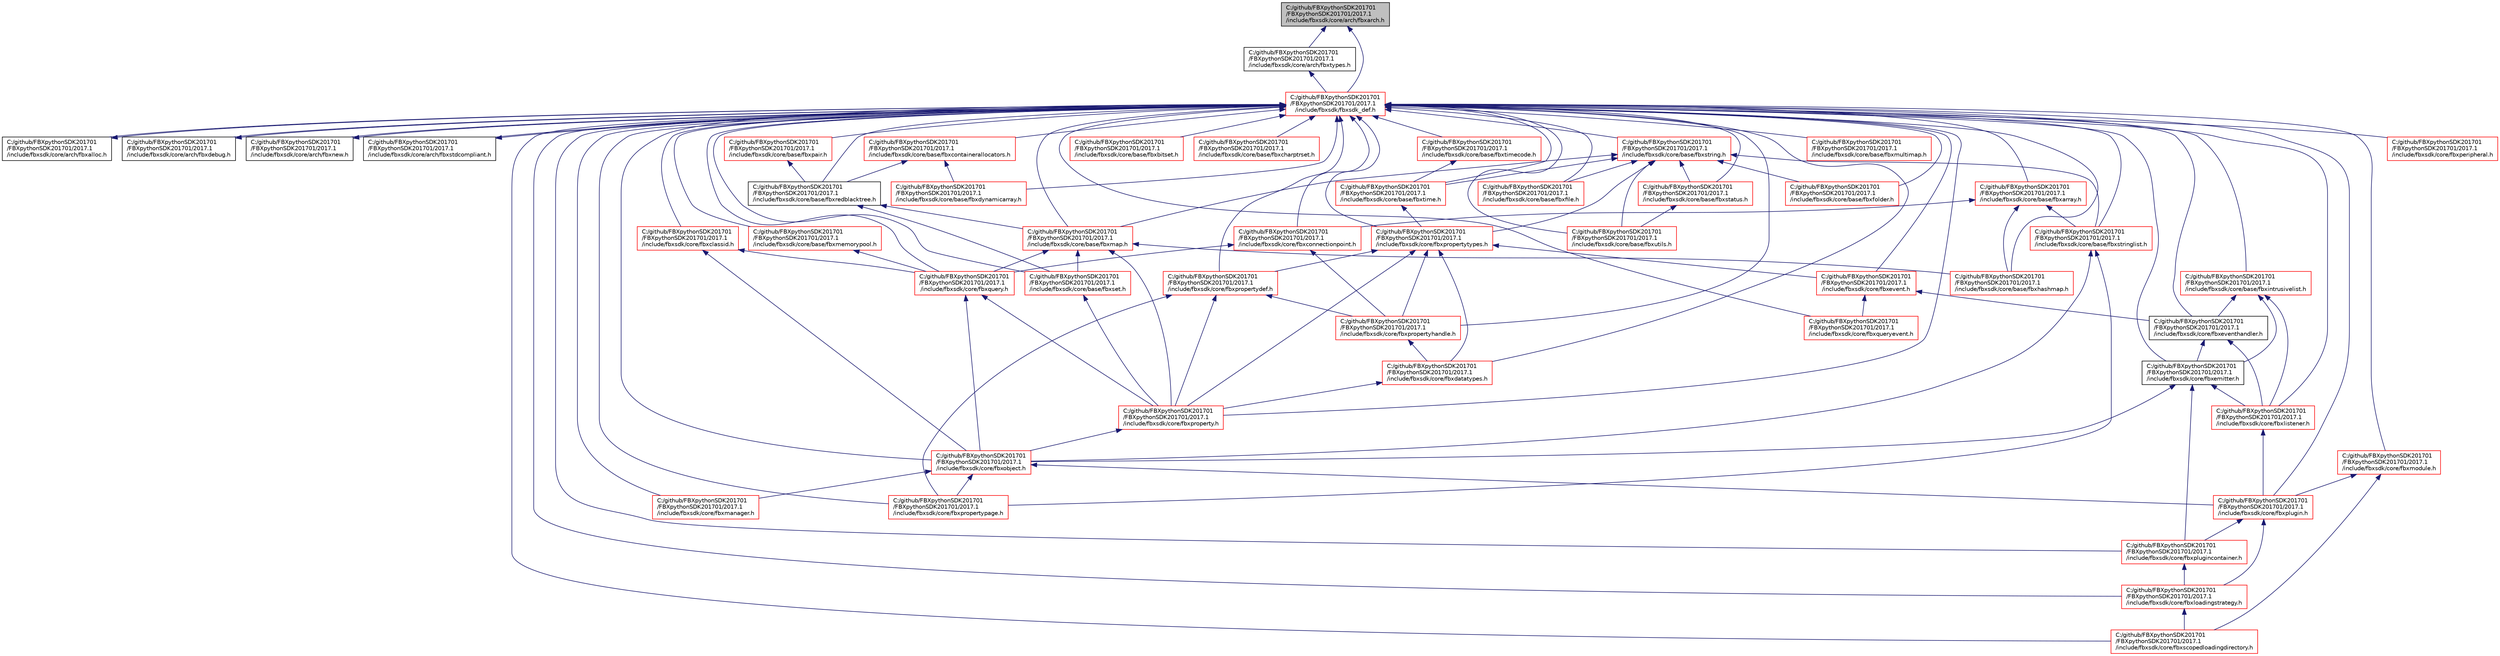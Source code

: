digraph "C:/github/FBXpythonSDK201701/FBXpythonSDK201701/2017.1/include/fbxsdk/core/arch/fbxarch.h"
{
  edge [fontname="Helvetica",fontsize="10",labelfontname="Helvetica",labelfontsize="10"];
  node [fontname="Helvetica",fontsize="10",shape=record];
  Node1 [label="C:/github/FBXpythonSDK201701\l/FBXpythonSDK201701/2017.1\l/include/fbxsdk/core/arch/fbxarch.h",height=0.2,width=0.4,color="black", fillcolor="grey75", style="filled", fontcolor="black"];
  Node1 -> Node2 [dir="back",color="midnightblue",fontsize="10",style="solid"];
  Node2 [label="C:/github/FBXpythonSDK201701\l/FBXpythonSDK201701/2017.1\l/include/fbxsdk/core/arch/fbxtypes.h",height=0.2,width=0.4,color="black", fillcolor="white", style="filled",URL="$fbxtypes_8h.html"];
  Node2 -> Node3 [dir="back",color="midnightblue",fontsize="10",style="solid"];
  Node3 [label="C:/github/FBXpythonSDK201701\l/FBXpythonSDK201701/2017.1\l/include/fbxsdk/fbxsdk_def.h",height=0.2,width=0.4,color="red", fillcolor="white", style="filled",URL="$fbxsdk__def_8h.html"];
  Node3 -> Node4 [dir="back",color="midnightblue",fontsize="10",style="solid"];
  Node4 [label="C:/github/FBXpythonSDK201701\l/FBXpythonSDK201701/2017.1\l/include/fbxsdk/core/arch/fbxalloc.h",height=0.2,width=0.4,color="black", fillcolor="white", style="filled",URL="$fbxalloc_8h.html"];
  Node4 -> Node3 [dir="back",color="midnightblue",fontsize="10",style="solid"];
  Node3 -> Node5 [dir="back",color="midnightblue",fontsize="10",style="solid"];
  Node5 [label="C:/github/FBXpythonSDK201701\l/FBXpythonSDK201701/2017.1\l/include/fbxsdk/core/arch/fbxdebug.h",height=0.2,width=0.4,color="black", fillcolor="white", style="filled",URL="$fbxdebug_8h.html"];
  Node5 -> Node3 [dir="back",color="midnightblue",fontsize="10",style="solid"];
  Node3 -> Node6 [dir="back",color="midnightblue",fontsize="10",style="solid"];
  Node6 [label="C:/github/FBXpythonSDK201701\l/FBXpythonSDK201701/2017.1\l/include/fbxsdk/core/arch/fbxnew.h",height=0.2,width=0.4,color="black", fillcolor="white", style="filled",URL="$fbxnew_8h.html"];
  Node6 -> Node3 [dir="back",color="midnightblue",fontsize="10",style="solid"];
  Node3 -> Node7 [dir="back",color="midnightblue",fontsize="10",style="solid"];
  Node7 [label="C:/github/FBXpythonSDK201701\l/FBXpythonSDK201701/2017.1\l/include/fbxsdk/core/arch/fbxstdcompliant.h",height=0.2,width=0.4,color="black", fillcolor="white", style="filled",URL="$fbxstdcompliant_8h.html"];
  Node7 -> Node3 [dir="back",color="midnightblue",fontsize="10",style="solid"];
  Node3 -> Node8 [dir="back",color="midnightblue",fontsize="10",style="solid"];
  Node8 [label="C:/github/FBXpythonSDK201701\l/FBXpythonSDK201701/2017.1\l/include/fbxsdk/core/base/fbxarray.h",height=0.2,width=0.4,color="red", fillcolor="white", style="filled",URL="$fbxarray_8h.html"];
  Node8 -> Node9 [dir="back",color="midnightblue",fontsize="10",style="solid"];
  Node9 [label="C:/github/FBXpythonSDK201701\l/FBXpythonSDK201701/2017.1\l/include/fbxsdk/core/base/fbxhashmap.h",height=0.2,width=0.4,color="red", fillcolor="white", style="filled",URL="$fbxhashmap_8h.html"];
  Node8 -> Node25 [dir="back",color="midnightblue",fontsize="10",style="solid"];
  Node25 [label="C:/github/FBXpythonSDK201701\l/FBXpythonSDK201701/2017.1\l/include/fbxsdk/core/base/fbxstringlist.h",height=0.2,width=0.4,color="red", fillcolor="white", style="filled",URL="$fbxstringlist_8h.html"];
  Node25 -> Node26 [dir="back",color="midnightblue",fontsize="10",style="solid"];
  Node26 [label="C:/github/FBXpythonSDK201701\l/FBXpythonSDK201701/2017.1\l/include/fbxsdk/core/fbxobject.h",height=0.2,width=0.4,color="red", fillcolor="white", style="filled",URL="$fbxobject_8h.html"];
  Node26 -> Node27 [dir="back",color="midnightblue",fontsize="10",style="solid"];
  Node27 [label="C:/github/FBXpythonSDK201701\l/FBXpythonSDK201701/2017.1\l/include/fbxsdk/core/fbxmanager.h",height=0.2,width=0.4,color="red", fillcolor="white", style="filled",URL="$fbxmanager_8h.html"];
  Node26 -> Node28 [dir="back",color="midnightblue",fontsize="10",style="solid"];
  Node28 [label="C:/github/FBXpythonSDK201701\l/FBXpythonSDK201701/2017.1\l/include/fbxsdk/core/fbxplugin.h",height=0.2,width=0.4,color="red", fillcolor="white", style="filled",URL="$fbxplugin_8h.html"];
  Node28 -> Node29 [dir="back",color="midnightblue",fontsize="10",style="solid"];
  Node29 [label="C:/github/FBXpythonSDK201701\l/FBXpythonSDK201701/2017.1\l/include/fbxsdk/core/fbxloadingstrategy.h",height=0.2,width=0.4,color="red", fillcolor="white", style="filled",URL="$fbxloadingstrategy_8h.html"];
  Node29 -> Node30 [dir="back",color="midnightblue",fontsize="10",style="solid"];
  Node30 [label="C:/github/FBXpythonSDK201701\l/FBXpythonSDK201701/2017.1\l/include/fbxsdk/core/fbxscopedloadingdirectory.h",height=0.2,width=0.4,color="red", fillcolor="white", style="filled",URL="$fbxscopedloadingdirectory_8h.html"];
  Node28 -> Node32 [dir="back",color="midnightblue",fontsize="10",style="solid"];
  Node32 [label="C:/github/FBXpythonSDK201701\l/FBXpythonSDK201701/2017.1\l/include/fbxsdk/core/fbxplugincontainer.h",height=0.2,width=0.4,color="red", fillcolor="white", style="filled",URL="$fbxplugincontainer_8h.html"];
  Node32 -> Node29 [dir="back",color="midnightblue",fontsize="10",style="solid"];
  Node26 -> Node33 [dir="back",color="midnightblue",fontsize="10",style="solid"];
  Node33 [label="C:/github/FBXpythonSDK201701\l/FBXpythonSDK201701/2017.1\l/include/fbxsdk/core/fbxpropertypage.h",height=0.2,width=0.4,color="red", fillcolor="white", style="filled",URL="$fbxpropertypage_8h.html"];
  Node25 -> Node33 [dir="back",color="midnightblue",fontsize="10",style="solid"];
  Node8 -> Node142 [dir="back",color="midnightblue",fontsize="10",style="solid"];
  Node142 [label="C:/github/FBXpythonSDK201701\l/FBXpythonSDK201701/2017.1\l/include/fbxsdk/core/fbxconnectionpoint.h",height=0.2,width=0.4,color="red", fillcolor="white", style="filled",URL="$fbxconnectionpoint_8h.html"];
  Node142 -> Node143 [dir="back",color="midnightblue",fontsize="10",style="solid"];
  Node143 [label="C:/github/FBXpythonSDK201701\l/FBXpythonSDK201701/2017.1\l/include/fbxsdk/core/fbxpropertyhandle.h",height=0.2,width=0.4,color="red", fillcolor="white", style="filled",URL="$fbxpropertyhandle_8h.html"];
  Node143 -> Node144 [dir="back",color="midnightblue",fontsize="10",style="solid"];
  Node144 [label="C:/github/FBXpythonSDK201701\l/FBXpythonSDK201701/2017.1\l/include/fbxsdk/core/fbxdatatypes.h",height=0.2,width=0.4,color="red", fillcolor="white", style="filled",URL="$fbxdatatypes_8h.html"];
  Node144 -> Node145 [dir="back",color="midnightblue",fontsize="10",style="solid"];
  Node145 [label="C:/github/FBXpythonSDK201701\l/FBXpythonSDK201701/2017.1\l/include/fbxsdk/core/fbxproperty.h",height=0.2,width=0.4,color="red", fillcolor="white", style="filled",URL="$fbxproperty_8h.html"];
  Node145 -> Node26 [dir="back",color="midnightblue",fontsize="10",style="solid"];
  Node142 -> Node146 [dir="back",color="midnightblue",fontsize="10",style="solid"];
  Node146 [label="C:/github/FBXpythonSDK201701\l/FBXpythonSDK201701/2017.1\l/include/fbxsdk/core/fbxquery.h",height=0.2,width=0.4,color="red", fillcolor="white", style="filled",URL="$fbxquery_8h.html"];
  Node146 -> Node26 [dir="back",color="midnightblue",fontsize="10",style="solid"];
  Node146 -> Node145 [dir="back",color="midnightblue",fontsize="10",style="solid"];
  Node3 -> Node171 [dir="back",color="midnightblue",fontsize="10",style="solid"];
  Node171 [label="C:/github/FBXpythonSDK201701\l/FBXpythonSDK201701/2017.1\l/include/fbxsdk/core/base/fbxbitset.h",height=0.2,width=0.4,color="red", fillcolor="white", style="filled",URL="$fbxbitset_8h.html"];
  Node3 -> Node172 [dir="back",color="midnightblue",fontsize="10",style="solid"];
  Node172 [label="C:/github/FBXpythonSDK201701\l/FBXpythonSDK201701/2017.1\l/include/fbxsdk/core/base/fbxcharptrset.h",height=0.2,width=0.4,color="red", fillcolor="white", style="filled",URL="$fbxcharptrset_8h.html"];
  Node3 -> Node173 [dir="back",color="midnightblue",fontsize="10",style="solid"];
  Node173 [label="C:/github/FBXpythonSDK201701\l/FBXpythonSDK201701/2017.1\l/include/fbxsdk/core/base/fbxcontainerallocators.h",height=0.2,width=0.4,color="red", fillcolor="white", style="filled",URL="$fbxcontainerallocators_8h.html"];
  Node173 -> Node174 [dir="back",color="midnightblue",fontsize="10",style="solid"];
  Node174 [label="C:/github/FBXpythonSDK201701\l/FBXpythonSDK201701/2017.1\l/include/fbxsdk/core/base/fbxdynamicarray.h",height=0.2,width=0.4,color="red", fillcolor="white", style="filled",URL="$fbxdynamicarray_8h.html"];
  Node173 -> Node175 [dir="back",color="midnightblue",fontsize="10",style="solid"];
  Node175 [label="C:/github/FBXpythonSDK201701\l/FBXpythonSDK201701/2017.1\l/include/fbxsdk/core/base/fbxredblacktree.h",height=0.2,width=0.4,color="black", fillcolor="white", style="filled",URL="$fbxredblacktree_8h.html"];
  Node175 -> Node176 [dir="back",color="midnightblue",fontsize="10",style="solid"];
  Node176 [label="C:/github/FBXpythonSDK201701\l/FBXpythonSDK201701/2017.1\l/include/fbxsdk/core/base/fbxmap.h",height=0.2,width=0.4,color="red", fillcolor="white", style="filled",URL="$fbxmap_8h.html"];
  Node176 -> Node9 [dir="back",color="midnightblue",fontsize="10",style="solid"];
  Node176 -> Node177 [dir="back",color="midnightblue",fontsize="10",style="solid"];
  Node177 [label="C:/github/FBXpythonSDK201701\l/FBXpythonSDK201701/2017.1\l/include/fbxsdk/core/base/fbxset.h",height=0.2,width=0.4,color="red", fillcolor="white", style="filled",URL="$fbxset_8h.html"];
  Node177 -> Node145 [dir="back",color="midnightblue",fontsize="10",style="solid"];
  Node176 -> Node145 [dir="back",color="midnightblue",fontsize="10",style="solid"];
  Node176 -> Node146 [dir="back",color="midnightblue",fontsize="10",style="solid"];
  Node175 -> Node177 [dir="back",color="midnightblue",fontsize="10",style="solid"];
  Node3 -> Node174 [dir="back",color="midnightblue",fontsize="10",style="solid"];
  Node3 -> Node179 [dir="back",color="midnightblue",fontsize="10",style="solid"];
  Node179 [label="C:/github/FBXpythonSDK201701\l/FBXpythonSDK201701/2017.1\l/include/fbxsdk/core/base/fbxfile.h",height=0.2,width=0.4,color="red", fillcolor="white", style="filled",URL="$fbxfile_8h.html"];
  Node3 -> Node181 [dir="back",color="midnightblue",fontsize="10",style="solid"];
  Node181 [label="C:/github/FBXpythonSDK201701\l/FBXpythonSDK201701/2017.1\l/include/fbxsdk/core/base/fbxfolder.h",height=0.2,width=0.4,color="red", fillcolor="white", style="filled",URL="$fbxfolder_8h.html"];
  Node3 -> Node9 [dir="back",color="midnightblue",fontsize="10",style="solid"];
  Node3 -> Node182 [dir="back",color="midnightblue",fontsize="10",style="solid"];
  Node182 [label="C:/github/FBXpythonSDK201701\l/FBXpythonSDK201701/2017.1\l/include/fbxsdk/core/base/fbxintrusivelist.h",height=0.2,width=0.4,color="red", fillcolor="white", style="filled",URL="$fbxintrusivelist_8h.html"];
  Node182 -> Node151 [dir="back",color="midnightblue",fontsize="10",style="solid"];
  Node151 [label="C:/github/FBXpythonSDK201701\l/FBXpythonSDK201701/2017.1\l/include/fbxsdk/core/fbxemitter.h",height=0.2,width=0.4,color="black", fillcolor="white", style="filled",URL="$fbxemitter_8h.html"];
  Node151 -> Node152 [dir="back",color="midnightblue",fontsize="10",style="solid"];
  Node152 [label="C:/github/FBXpythonSDK201701\l/FBXpythonSDK201701/2017.1\l/include/fbxsdk/core/fbxlistener.h",height=0.2,width=0.4,color="red", fillcolor="white", style="filled",URL="$fbxlistener_8h.html"];
  Node152 -> Node28 [dir="back",color="midnightblue",fontsize="10",style="solid"];
  Node151 -> Node26 [dir="back",color="midnightblue",fontsize="10",style="solid"];
  Node151 -> Node32 [dir="back",color="midnightblue",fontsize="10",style="solid"];
  Node182 -> Node150 [dir="back",color="midnightblue",fontsize="10",style="solid"];
  Node150 [label="C:/github/FBXpythonSDK201701\l/FBXpythonSDK201701/2017.1\l/include/fbxsdk/core/fbxeventhandler.h",height=0.2,width=0.4,color="black", fillcolor="white", style="filled",URL="$fbxeventhandler_8h.html"];
  Node150 -> Node151 [dir="back",color="midnightblue",fontsize="10",style="solid"];
  Node150 -> Node152 [dir="back",color="midnightblue",fontsize="10",style="solid"];
  Node182 -> Node152 [dir="back",color="midnightblue",fontsize="10",style="solid"];
  Node3 -> Node176 [dir="back",color="midnightblue",fontsize="10",style="solid"];
  Node3 -> Node183 [dir="back",color="midnightblue",fontsize="10",style="solid"];
  Node183 [label="C:/github/FBXpythonSDK201701\l/FBXpythonSDK201701/2017.1\l/include/fbxsdk/core/base/fbxmemorypool.h",height=0.2,width=0.4,color="red", fillcolor="white", style="filled",URL="$fbxmemorypool_8h.html"];
  Node183 -> Node146 [dir="back",color="midnightblue",fontsize="10",style="solid"];
  Node3 -> Node184 [dir="back",color="midnightblue",fontsize="10",style="solid"];
  Node184 [label="C:/github/FBXpythonSDK201701\l/FBXpythonSDK201701/2017.1\l/include/fbxsdk/core/base/fbxmultimap.h",height=0.2,width=0.4,color="red", fillcolor="white", style="filled",URL="$fbxmultimap_8h.html"];
  Node3 -> Node185 [dir="back",color="midnightblue",fontsize="10",style="solid"];
  Node185 [label="C:/github/FBXpythonSDK201701\l/FBXpythonSDK201701/2017.1\l/include/fbxsdk/core/base/fbxpair.h",height=0.2,width=0.4,color="red", fillcolor="white", style="filled",URL="$fbxpair_8h.html"];
  Node185 -> Node175 [dir="back",color="midnightblue",fontsize="10",style="solid"];
  Node3 -> Node175 [dir="back",color="midnightblue",fontsize="10",style="solid"];
  Node3 -> Node177 [dir="back",color="midnightblue",fontsize="10",style="solid"];
  Node3 -> Node186 [dir="back",color="midnightblue",fontsize="10",style="solid"];
  Node186 [label="C:/github/FBXpythonSDK201701\l/FBXpythonSDK201701/2017.1\l/include/fbxsdk/core/base/fbxstatus.h",height=0.2,width=0.4,color="red", fillcolor="white", style="filled",URL="$fbxstatus_8h.html"];
  Node186 -> Node187 [dir="back",color="midnightblue",fontsize="10",style="solid"];
  Node187 [label="C:/github/FBXpythonSDK201701\l/FBXpythonSDK201701/2017.1\l/include/fbxsdk/core/base/fbxutils.h",height=0.2,width=0.4,color="red", fillcolor="white", style="filled",URL="$fbxutils_8h.html"];
  Node3 -> Node189 [dir="back",color="midnightblue",fontsize="10",style="solid"];
  Node189 [label="C:/github/FBXpythonSDK201701\l/FBXpythonSDK201701/2017.1\l/include/fbxsdk/core/base/fbxstring.h",height=0.2,width=0.4,color="red", fillcolor="white", style="filled",URL="$fbxstring_8h.html"];
  Node189 -> Node179 [dir="back",color="midnightblue",fontsize="10",style="solid"];
  Node189 -> Node181 [dir="back",color="midnightblue",fontsize="10",style="solid"];
  Node189 -> Node176 [dir="back",color="midnightblue",fontsize="10",style="solid"];
  Node189 -> Node186 [dir="back",color="midnightblue",fontsize="10",style="solid"];
  Node189 -> Node25 [dir="back",color="midnightblue",fontsize="10",style="solid"];
  Node189 -> Node190 [dir="back",color="midnightblue",fontsize="10",style="solid"];
  Node190 [label="C:/github/FBXpythonSDK201701\l/FBXpythonSDK201701/2017.1\l/include/fbxsdk/core/base/fbxtime.h",height=0.2,width=0.4,color="red", fillcolor="white", style="filled",URL="$fbxtime_8h.html"];
  Node190 -> Node148 [dir="back",color="midnightblue",fontsize="10",style="solid"];
  Node148 [label="C:/github/FBXpythonSDK201701\l/FBXpythonSDK201701/2017.1\l/include/fbxsdk/core/fbxpropertytypes.h",height=0.2,width=0.4,color="red", fillcolor="white", style="filled",URL="$fbxpropertytypes_8h.html"];
  Node148 -> Node144 [dir="back",color="midnightblue",fontsize="10",style="solid"];
  Node148 -> Node149 [dir="back",color="midnightblue",fontsize="10",style="solid"];
  Node149 [label="C:/github/FBXpythonSDK201701\l/FBXpythonSDK201701/2017.1\l/include/fbxsdk/core/fbxevent.h",height=0.2,width=0.4,color="red", fillcolor="white", style="filled",URL="$fbxevent_8h.html"];
  Node149 -> Node150 [dir="back",color="midnightblue",fontsize="10",style="solid"];
  Node149 -> Node154 [dir="back",color="midnightblue",fontsize="10",style="solid"];
  Node154 [label="C:/github/FBXpythonSDK201701\l/FBXpythonSDK201701/2017.1\l/include/fbxsdk/core/fbxqueryevent.h",height=0.2,width=0.4,color="red", fillcolor="white", style="filled",URL="$fbxqueryevent_8h.html"];
  Node148 -> Node145 [dir="back",color="midnightblue",fontsize="10",style="solid"];
  Node148 -> Node155 [dir="back",color="midnightblue",fontsize="10",style="solid"];
  Node155 [label="C:/github/FBXpythonSDK201701\l/FBXpythonSDK201701/2017.1\l/include/fbxsdk/core/fbxpropertydef.h",height=0.2,width=0.4,color="red", fillcolor="white", style="filled",URL="$fbxpropertydef_8h.html"];
  Node155 -> Node145 [dir="back",color="midnightblue",fontsize="10",style="solid"];
  Node155 -> Node143 [dir="back",color="midnightblue",fontsize="10",style="solid"];
  Node155 -> Node33 [dir="back",color="midnightblue",fontsize="10",style="solid"];
  Node148 -> Node143 [dir="back",color="midnightblue",fontsize="10",style="solid"];
  Node189 -> Node187 [dir="back",color="midnightblue",fontsize="10",style="solid"];
  Node189 -> Node148 [dir="back",color="midnightblue",fontsize="10",style="solid"];
  Node3 -> Node25 [dir="back",color="midnightblue",fontsize="10",style="solid"];
  Node3 -> Node190 [dir="back",color="midnightblue",fontsize="10",style="solid"];
  Node3 -> Node199 [dir="back",color="midnightblue",fontsize="10",style="solid"];
  Node199 [label="C:/github/FBXpythonSDK201701\l/FBXpythonSDK201701/2017.1\l/include/fbxsdk/core/base/fbxtimecode.h",height=0.2,width=0.4,color="red", fillcolor="white", style="filled",URL="$fbxtimecode_8h.html"];
  Node199 -> Node190 [dir="back",color="midnightblue",fontsize="10",style="solid"];
  Node3 -> Node187 [dir="back",color="midnightblue",fontsize="10",style="solid"];
  Node3 -> Node200 [dir="back",color="midnightblue",fontsize="10",style="solid"];
  Node200 [label="C:/github/FBXpythonSDK201701\l/FBXpythonSDK201701/2017.1\l/include/fbxsdk/core/fbxclassid.h",height=0.2,width=0.4,color="red", fillcolor="white", style="filled",URL="$fbxclassid_8h.html"];
  Node200 -> Node26 [dir="back",color="midnightblue",fontsize="10",style="solid"];
  Node200 -> Node146 [dir="back",color="midnightblue",fontsize="10",style="solid"];
  Node3 -> Node142 [dir="back",color="midnightblue",fontsize="10",style="solid"];
  Node3 -> Node144 [dir="back",color="midnightblue",fontsize="10",style="solid"];
  Node3 -> Node151 [dir="back",color="midnightblue",fontsize="10",style="solid"];
  Node3 -> Node149 [dir="back",color="midnightblue",fontsize="10",style="solid"];
  Node3 -> Node150 [dir="back",color="midnightblue",fontsize="10",style="solid"];
  Node3 -> Node152 [dir="back",color="midnightblue",fontsize="10",style="solid"];
  Node3 -> Node29 [dir="back",color="midnightblue",fontsize="10",style="solid"];
  Node3 -> Node27 [dir="back",color="midnightblue",fontsize="10",style="solid"];
  Node3 -> Node201 [dir="back",color="midnightblue",fontsize="10",style="solid"];
  Node201 [label="C:/github/FBXpythonSDK201701\l/FBXpythonSDK201701/2017.1\l/include/fbxsdk/core/fbxmodule.h",height=0.2,width=0.4,color="red", fillcolor="white", style="filled",URL="$fbxmodule_8h.html"];
  Node201 -> Node28 [dir="back",color="midnightblue",fontsize="10",style="solid"];
  Node201 -> Node30 [dir="back",color="midnightblue",fontsize="10",style="solid"];
  Node3 -> Node26 [dir="back",color="midnightblue",fontsize="10",style="solid"];
  Node3 -> Node202 [dir="back",color="midnightblue",fontsize="10",style="solid"];
  Node202 [label="C:/github/FBXpythonSDK201701\l/FBXpythonSDK201701/2017.1\l/include/fbxsdk/core/fbxperipheral.h",height=0.2,width=0.4,color="red", fillcolor="white", style="filled",URL="$fbxperipheral_8h.html"];
  Node3 -> Node28 [dir="back",color="midnightblue",fontsize="10",style="solid"];
  Node3 -> Node32 [dir="back",color="midnightblue",fontsize="10",style="solid"];
  Node3 -> Node145 [dir="back",color="midnightblue",fontsize="10",style="solid"];
  Node3 -> Node155 [dir="back",color="midnightblue",fontsize="10",style="solid"];
  Node3 -> Node143 [dir="back",color="midnightblue",fontsize="10",style="solid"];
  Node3 -> Node33 [dir="back",color="midnightblue",fontsize="10",style="solid"];
  Node3 -> Node148 [dir="back",color="midnightblue",fontsize="10",style="solid"];
  Node3 -> Node146 [dir="back",color="midnightblue",fontsize="10",style="solid"];
  Node3 -> Node154 [dir="back",color="midnightblue",fontsize="10",style="solid"];
  Node3 -> Node30 [dir="back",color="midnightblue",fontsize="10",style="solid"];
  Node1 -> Node3 [dir="back",color="midnightblue",fontsize="10",style="solid"];
}
